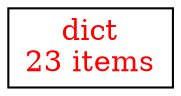 digraph ObjectGraph {
  node[shape=box, style=filled, fillcolor=white];
  o139780413988936[fontcolor=red];
  o139780413988936[label="dict\n23 items"];
  o139780413988936[fillcolor="0,0,1"];
}
